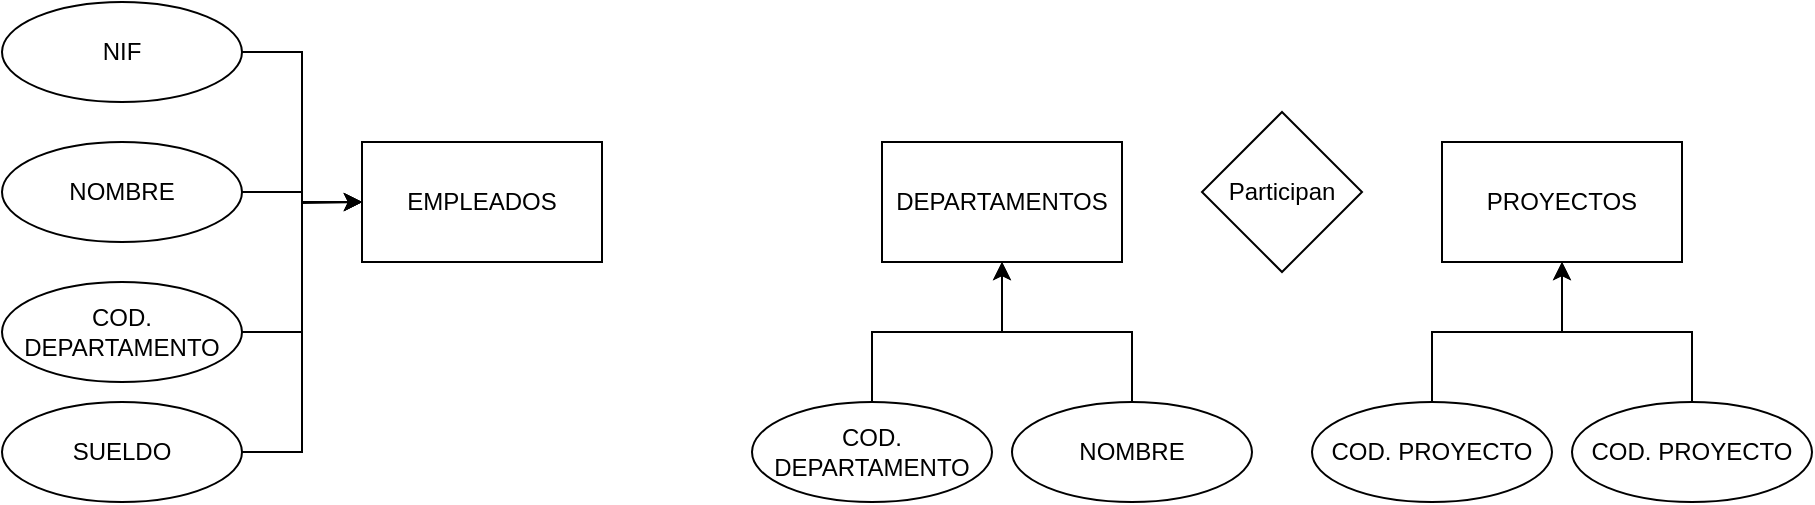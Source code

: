 <mxfile version="15.5.2" type="github">
  <diagram id="h84aJa1zQH50LJgbbpJi" name="Page-1">
    <mxGraphModel dx="2249" dy="800" grid="1" gridSize="10" guides="1" tooltips="1" connect="1" arrows="1" fold="1" page="1" pageScale="1" pageWidth="827" pageHeight="1169" math="0" shadow="0">
      <root>
        <mxCell id="0" />
        <mxCell id="1" parent="0" />
        <mxCell id="T_Lt9FC1cP9iMAVXBgN5-1" value="DEPARTAMENTOS" style="rounded=0;whiteSpace=wrap;html=1;" parent="1" vertex="1">
          <mxGeometry x="330" y="240" width="120" height="60" as="geometry" />
        </mxCell>
        <mxCell id="T_Lt9FC1cP9iMAVXBgN5-2" value="PROYECTOS" style="rounded=0;whiteSpace=wrap;html=1;" parent="1" vertex="1">
          <mxGeometry x="610" y="240" width="120" height="60" as="geometry" />
        </mxCell>
        <mxCell id="T_Lt9FC1cP9iMAVXBgN5-3" value="EMPLEADOS" style="rounded=0;whiteSpace=wrap;html=1;" parent="1" vertex="1">
          <mxGeometry x="70" y="240" width="120" height="60" as="geometry" />
        </mxCell>
        <mxCell id="T_Lt9FC1cP9iMAVXBgN5-18" style="edgeStyle=orthogonalEdgeStyle;rounded=0;orthogonalLoop=1;jettySize=auto;html=1;entryX=0;entryY=0.5;entryDx=0;entryDy=0;" parent="1" source="T_Lt9FC1cP9iMAVXBgN5-4" target="T_Lt9FC1cP9iMAVXBgN5-3" edge="1">
          <mxGeometry relative="1" as="geometry" />
        </mxCell>
        <mxCell id="T_Lt9FC1cP9iMAVXBgN5-4" value="NIF" style="ellipse;whiteSpace=wrap;html=1;" parent="1" vertex="1">
          <mxGeometry x="-110" y="170" width="120" height="50" as="geometry" />
        </mxCell>
        <mxCell id="T_Lt9FC1cP9iMAVXBgN5-17" style="edgeStyle=orthogonalEdgeStyle;rounded=0;orthogonalLoop=1;jettySize=auto;html=1;" parent="1" source="T_Lt9FC1cP9iMAVXBgN5-5" edge="1">
          <mxGeometry relative="1" as="geometry">
            <mxPoint x="70" y="270" as="targetPoint" />
          </mxGeometry>
        </mxCell>
        <mxCell id="T_Lt9FC1cP9iMAVXBgN5-5" value="NOMBRE" style="ellipse;whiteSpace=wrap;html=1;" parent="1" vertex="1">
          <mxGeometry x="-110" y="240" width="120" height="50" as="geometry" />
        </mxCell>
        <mxCell id="T_Lt9FC1cP9iMAVXBgN5-12" style="edgeStyle=orthogonalEdgeStyle;rounded=0;orthogonalLoop=1;jettySize=auto;html=1;entryX=0;entryY=0.5;entryDx=0;entryDy=0;" parent="1" source="T_Lt9FC1cP9iMAVXBgN5-6" target="T_Lt9FC1cP9iMAVXBgN5-3" edge="1">
          <mxGeometry relative="1" as="geometry" />
        </mxCell>
        <mxCell id="T_Lt9FC1cP9iMAVXBgN5-6" value="COD. DEPARTAMENTO" style="ellipse;whiteSpace=wrap;html=1;" parent="1" vertex="1">
          <mxGeometry x="-110" y="310" width="120" height="50" as="geometry" />
        </mxCell>
        <mxCell id="T_Lt9FC1cP9iMAVXBgN5-13" style="edgeStyle=orthogonalEdgeStyle;rounded=0;orthogonalLoop=1;jettySize=auto;html=1;entryX=0;entryY=0.5;entryDx=0;entryDy=0;" parent="1" source="T_Lt9FC1cP9iMAVXBgN5-7" target="T_Lt9FC1cP9iMAVXBgN5-3" edge="1">
          <mxGeometry relative="1" as="geometry" />
        </mxCell>
        <mxCell id="T_Lt9FC1cP9iMAVXBgN5-7" value="SUELDO" style="ellipse;whiteSpace=wrap;html=1;" parent="1" vertex="1">
          <mxGeometry x="-110" y="370" width="120" height="50" as="geometry" />
        </mxCell>
        <mxCell id="KLaK1ddRfHIB_oE3SK-F-1" style="edgeStyle=orthogonalEdgeStyle;rounded=0;orthogonalLoop=1;jettySize=auto;html=1;entryX=0.5;entryY=1;entryDx=0;entryDy=0;" edge="1" parent="1" source="T_Lt9FC1cP9iMAVXBgN5-19" target="T_Lt9FC1cP9iMAVXBgN5-1">
          <mxGeometry relative="1" as="geometry" />
        </mxCell>
        <mxCell id="T_Lt9FC1cP9iMAVXBgN5-19" value="COD. DEPARTAMENTO" style="ellipse;whiteSpace=wrap;html=1;" parent="1" vertex="1">
          <mxGeometry x="265" y="370" width="120" height="50" as="geometry" />
        </mxCell>
        <mxCell id="KLaK1ddRfHIB_oE3SK-F-2" style="edgeStyle=orthogonalEdgeStyle;rounded=0;orthogonalLoop=1;jettySize=auto;html=1;entryX=0.5;entryY=1;entryDx=0;entryDy=0;" edge="1" parent="1" source="T_Lt9FC1cP9iMAVXBgN5-20" target="T_Lt9FC1cP9iMAVXBgN5-1">
          <mxGeometry relative="1" as="geometry" />
        </mxCell>
        <mxCell id="T_Lt9FC1cP9iMAVXBgN5-20" value="NOMBRE" style="ellipse;whiteSpace=wrap;html=1;" parent="1" vertex="1">
          <mxGeometry x="395" y="370" width="120" height="50" as="geometry" />
        </mxCell>
        <mxCell id="KLaK1ddRfHIB_oE3SK-F-3" style="edgeStyle=orthogonalEdgeStyle;rounded=0;orthogonalLoop=1;jettySize=auto;html=1;" edge="1" parent="1" source="T_Lt9FC1cP9iMAVXBgN5-21" target="T_Lt9FC1cP9iMAVXBgN5-2">
          <mxGeometry relative="1" as="geometry" />
        </mxCell>
        <mxCell id="T_Lt9FC1cP9iMAVXBgN5-21" value="COD. PROYECTO" style="ellipse;whiteSpace=wrap;html=1;" parent="1" vertex="1">
          <mxGeometry x="545" y="370" width="120" height="50" as="geometry" />
        </mxCell>
        <mxCell id="KLaK1ddRfHIB_oE3SK-F-4" style="edgeStyle=orthogonalEdgeStyle;rounded=0;orthogonalLoop=1;jettySize=auto;html=1;entryX=0.5;entryY=1;entryDx=0;entryDy=0;" edge="1" parent="1" source="T_Lt9FC1cP9iMAVXBgN5-22" target="T_Lt9FC1cP9iMAVXBgN5-2">
          <mxGeometry relative="1" as="geometry" />
        </mxCell>
        <mxCell id="T_Lt9FC1cP9iMAVXBgN5-22" value="COD. PROYECTO" style="ellipse;whiteSpace=wrap;html=1;" parent="1" vertex="1">
          <mxGeometry x="675" y="370" width="120" height="50" as="geometry" />
        </mxCell>
        <mxCell id="KLaK1ddRfHIB_oE3SK-F-5" value="Participan" style="rhombus;whiteSpace=wrap;html=1;" vertex="1" parent="1">
          <mxGeometry x="490" y="225" width="80" height="80" as="geometry" />
        </mxCell>
      </root>
    </mxGraphModel>
  </diagram>
</mxfile>
